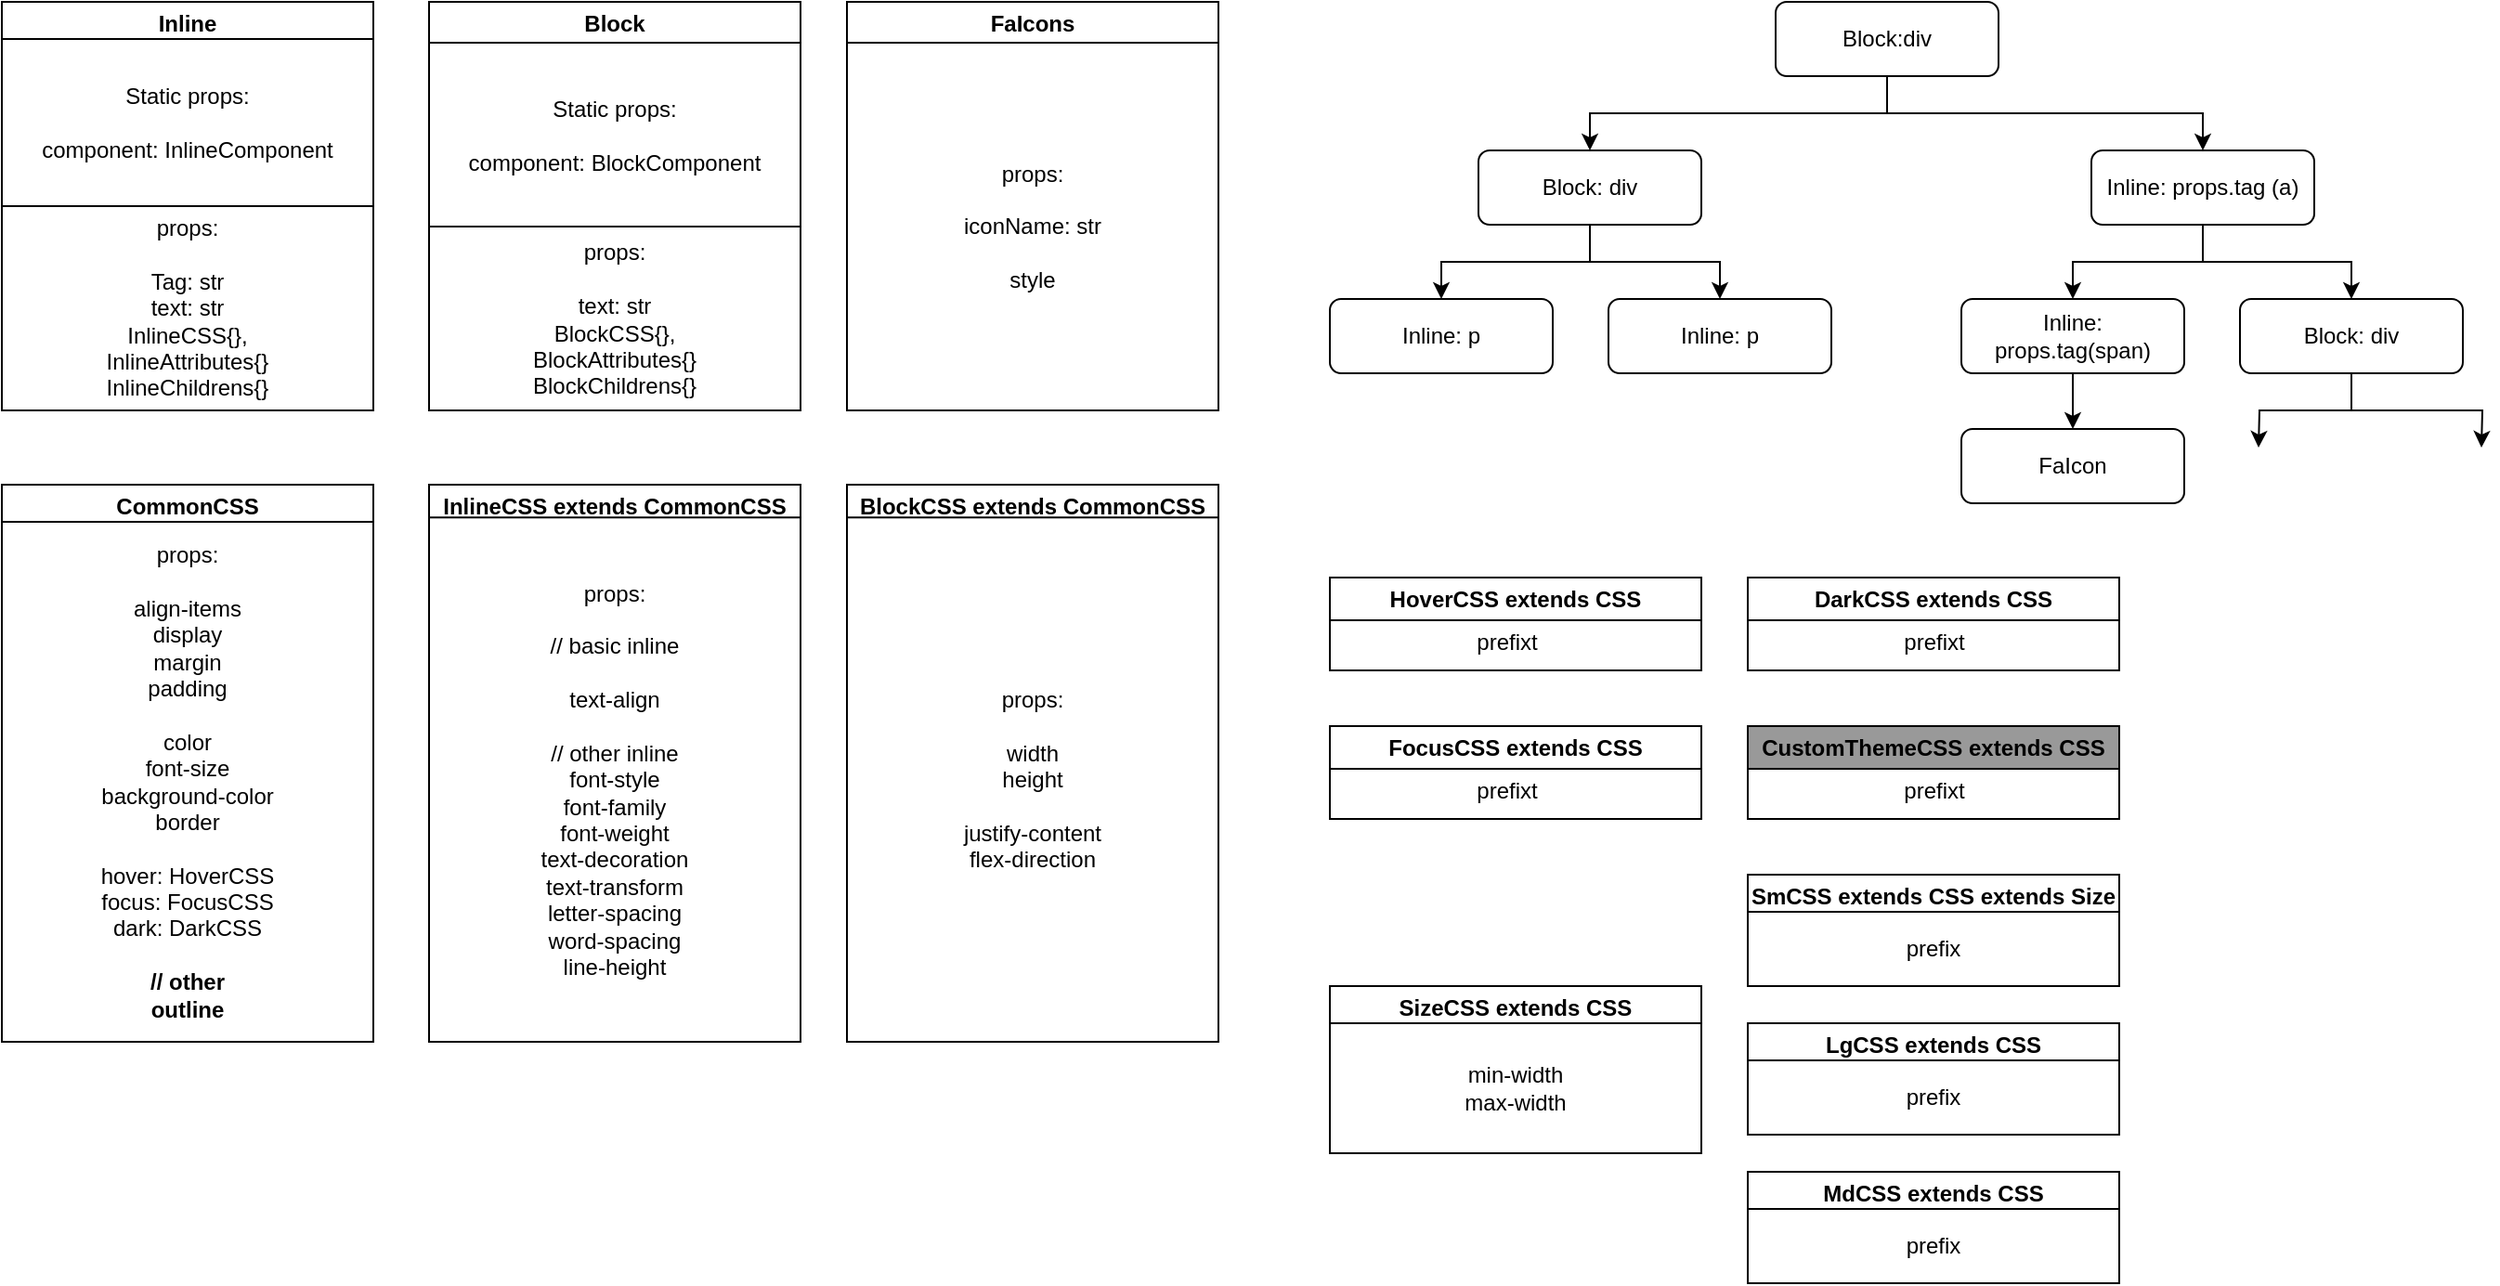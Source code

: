 <mxfile>
    <diagram id="yPxyJZ8AM_hMuL3Unpa9" name="complex gitflow">
        <mxGraphModel dx="1787" dy="859" grid="1" gridSize="10" guides="1" tooltips="1" connect="1" arrows="1" fold="1" page="1" pageScale="1" pageWidth="1100" pageHeight="850" math="0" shadow="0">
            <root>
                <mxCell id="0"/>
                <mxCell id="1" parent="0"/>
                <mxCell id="nIs_TiCdEZjcmo3SVBWc-33" value="" style="group" parent="1" vertex="1" connectable="0">
                    <mxGeometry x="460" y="410" width="1165" height="350" as="geometry"/>
                </mxCell>
                <mxCell id="nIs_TiCdEZjcmo3SVBWc-13" value="" style="group" parent="nIs_TiCdEZjcmo3SVBWc-33" vertex="1" connectable="0">
                    <mxGeometry x="-160" y="-330" width="200" height="220" as="geometry"/>
                </mxCell>
                <mxCell id="nIs_TiCdEZjcmo3SVBWc-5" value="Inline" style="swimlane;whiteSpace=wrap;html=1;" parent="nIs_TiCdEZjcmo3SVBWc-13" vertex="1">
                    <mxGeometry width="200" height="220" as="geometry"/>
                </mxCell>
                <mxCell id="nIs_TiCdEZjcmo3SVBWc-8" value="props:&lt;br&gt;&lt;br&gt;Tag: str&lt;br&gt;text: str&lt;br&gt;InlineCSS{}, &lt;br&gt;InlineAttributes{}&lt;br&gt;InlineChildrens{}" style="whiteSpace=wrap;html=1;" parent="nIs_TiCdEZjcmo3SVBWc-5" vertex="1">
                    <mxGeometry y="110" width="200" height="110" as="geometry"/>
                </mxCell>
                <mxCell id="nIs_TiCdEZjcmo3SVBWc-11" value="Static props:&lt;br&gt;&lt;br&gt;component: InlineComponent" style="whiteSpace=wrap;html=1;" parent="nIs_TiCdEZjcmo3SVBWc-13" vertex="1">
                    <mxGeometry y="20" width="200" height="90" as="geometry"/>
                </mxCell>
                <mxCell id="nIs_TiCdEZjcmo3SVBWc-14" value="" style="group" parent="nIs_TiCdEZjcmo3SVBWc-33" vertex="1" connectable="0">
                    <mxGeometry x="70" y="-330" width="200" height="220" as="geometry"/>
                </mxCell>
                <mxCell id="nIs_TiCdEZjcmo3SVBWc-15" value="Block" style="swimlane;whiteSpace=wrap;html=1;" parent="nIs_TiCdEZjcmo3SVBWc-14" vertex="1">
                    <mxGeometry width="200" height="220.0" as="geometry"/>
                </mxCell>
                <mxCell id="nIs_TiCdEZjcmo3SVBWc-16" value="props:&lt;br&gt;&lt;br&gt;text: str&lt;br&gt;BlockCSS{}, &lt;br&gt;BlockAttributes{}&lt;br&gt;BlockChildrens{}" style="whiteSpace=wrap;html=1;" parent="nIs_TiCdEZjcmo3SVBWc-15" vertex="1">
                    <mxGeometry y="121.0" width="200" height="99.0" as="geometry"/>
                </mxCell>
                <mxCell id="nIs_TiCdEZjcmo3SVBWc-17" value="Static props:&lt;br&gt;&lt;br&gt;component: BlockComponent" style="whiteSpace=wrap;html=1;" parent="nIs_TiCdEZjcmo3SVBWc-14" vertex="1">
                    <mxGeometry y="22" width="200" height="99.0" as="geometry"/>
                </mxCell>
                <mxCell id="nIs_TiCdEZjcmo3SVBWc-18" value="" style="group" parent="nIs_TiCdEZjcmo3SVBWc-33" vertex="1" connectable="0">
                    <mxGeometry x="295" y="-330" width="200" height="220" as="geometry"/>
                </mxCell>
                <mxCell id="nIs_TiCdEZjcmo3SVBWc-19" value="FaIcons" style="swimlane;whiteSpace=wrap;html=1;" parent="nIs_TiCdEZjcmo3SVBWc-18" vertex="1">
                    <mxGeometry width="200" height="220.0" as="geometry"/>
                </mxCell>
                <mxCell id="nIs_TiCdEZjcmo3SVBWc-20" value="props:&lt;br&gt;&lt;br&gt;iconName: str&lt;br&gt;&lt;br&gt;style" style="whiteSpace=wrap;html=1;" parent="nIs_TiCdEZjcmo3SVBWc-19" vertex="1">
                    <mxGeometry y="22" width="200" height="198.0" as="geometry"/>
                </mxCell>
                <mxCell id="nIs_TiCdEZjcmo3SVBWc-23" value="" style="group" parent="nIs_TiCdEZjcmo3SVBWc-33" vertex="1" connectable="0">
                    <mxGeometry x="70" y="-70" width="200" height="300" as="geometry"/>
                </mxCell>
                <mxCell id="nIs_TiCdEZjcmo3SVBWc-24" value="InlineCSS extends CommonCSS" style="swimlane;whiteSpace=wrap;html=1;" parent="nIs_TiCdEZjcmo3SVBWc-23" vertex="1">
                    <mxGeometry width="200" height="300" as="geometry"/>
                </mxCell>
                <mxCell id="nIs_TiCdEZjcmo3SVBWc-25" value="props:&lt;br&gt;&lt;br&gt;// basic inline&lt;br&gt;&lt;br&gt;text-align&lt;br&gt;&lt;br&gt;// other inline&lt;br&gt;font-style&lt;br&gt;font-family&lt;br&gt;font-weight&lt;br&gt;text-decoration&lt;br style=&quot;border-color: var(--border-color);&quot;&gt;text-transform&lt;br style=&quot;border-color: var(--border-color);&quot;&gt;letter-spacing&lt;br style=&quot;border-color: var(--border-color);&quot;&gt;word-spacing&lt;br style=&quot;border-color: var(--border-color);&quot;&gt;line-height" style="whiteSpace=wrap;html=1;" parent="nIs_TiCdEZjcmo3SVBWc-24" vertex="1">
                    <mxGeometry y="17.65" width="200" height="282.35" as="geometry"/>
                </mxCell>
                <mxCell id="nIs_TiCdEZjcmo3SVBWc-27" value="" style="group" parent="nIs_TiCdEZjcmo3SVBWc-33" vertex="1" connectable="0">
                    <mxGeometry x="560" y="-20" width="200" height="270" as="geometry"/>
                </mxCell>
                <mxCell id="nIs_TiCdEZjcmo3SVBWc-28" value="HoverCSS extends CSS" style="swimlane;whiteSpace=wrap;html=1;" parent="nIs_TiCdEZjcmo3SVBWc-27" vertex="1">
                    <mxGeometry x="-5" width="200" height="50" as="geometry"/>
                </mxCell>
                <mxCell id="nIs_TiCdEZjcmo3SVBWc-41" value="" style="group" parent="nIs_TiCdEZjcmo3SVBWc-27" vertex="1" connectable="0">
                    <mxGeometry x="-5" y="-110" width="200" height="270" as="geometry"/>
                </mxCell>
                <mxCell id="nIs_TiCdEZjcmo3SVBWc-42" value="SizeCSS extends CSS" style="swimlane;whiteSpace=wrap;html=1;" parent="nIs_TiCdEZjcmo3SVBWc-41" vertex="1">
                    <mxGeometry y="330" width="200" height="90" as="geometry"/>
                </mxCell>
                <mxCell id="nIs_TiCdEZjcmo3SVBWc-43" value="min-width&lt;br&gt;max-width" style="whiteSpace=wrap;html=1;" parent="nIs_TiCdEZjcmo3SVBWc-42" vertex="1">
                    <mxGeometry y="20" width="200" height="70" as="geometry"/>
                </mxCell>
                <mxCell id="9" value="prefixt" style="text;html=1;align=center;verticalAlign=middle;resizable=0;points=[];autosize=1;strokeColor=none;fillColor=none;" vertex="1" parent="nIs_TiCdEZjcmo3SVBWc-41">
                    <mxGeometry x="65" y="130" width="60" height="30" as="geometry"/>
                </mxCell>
                <mxCell id="10" value="prefixt" style="text;html=1;align=center;verticalAlign=middle;resizable=0;points=[];autosize=1;strokeColor=none;fillColor=none;" vertex="1" parent="nIs_TiCdEZjcmo3SVBWc-41">
                    <mxGeometry x="65" y="210" width="60" height="30" as="geometry"/>
                </mxCell>
                <mxCell id="nIs_TiCdEZjcmo3SVBWc-34" value="FocusCSS extends CSS" style="swimlane;whiteSpace=wrap;html=1;" parent="nIs_TiCdEZjcmo3SVBWc-33" vertex="1">
                    <mxGeometry x="555" y="60" width="200" height="50" as="geometry"/>
                </mxCell>
                <mxCell id="nIs_TiCdEZjcmo3SVBWc-37" value="" style="group" parent="nIs_TiCdEZjcmo3SVBWc-33" vertex="1" connectable="0">
                    <mxGeometry x="780" y="-20" width="200" height="300" as="geometry"/>
                </mxCell>
                <mxCell id="nIs_TiCdEZjcmo3SVBWc-38" value="DarkCSS extends CSS" style="swimlane;whiteSpace=wrap;html=1;" parent="nIs_TiCdEZjcmo3SVBWc-37" vertex="1">
                    <mxGeometry width="200" height="50" as="geometry"/>
                </mxCell>
                <mxCell id="11" value="prefixt" style="text;html=1;align=center;verticalAlign=middle;resizable=0;points=[];autosize=1;strokeColor=none;fillColor=none;" vertex="1" parent="nIs_TiCdEZjcmo3SVBWc-38">
                    <mxGeometry x="70" y="20" width="60" height="30" as="geometry"/>
                </mxCell>
                <mxCell id="nIs_TiCdEZjcmo3SVBWc-39" value="" style="group" parent="nIs_TiCdEZjcmo3SVBWc-37" vertex="1" connectable="0">
                    <mxGeometry y="80" width="200" height="220" as="geometry"/>
                </mxCell>
                <mxCell id="nIs_TiCdEZjcmo3SVBWc-40" value="CustomThemeCSS extends CSS" style="swimlane;whiteSpace=wrap;html=1;fillColor=#999999;" parent="nIs_TiCdEZjcmo3SVBWc-39" vertex="1">
                    <mxGeometry width="200" height="50" as="geometry"/>
                </mxCell>
                <mxCell id="12" value="prefixt" style="text;html=1;align=center;verticalAlign=middle;resizable=0;points=[];autosize=1;strokeColor=none;fillColor=none;" vertex="1" parent="nIs_TiCdEZjcmo3SVBWc-40">
                    <mxGeometry x="70" y="20" width="60" height="30" as="geometry"/>
                </mxCell>
                <mxCell id="nIs_TiCdEZjcmo3SVBWc-49" value="SmCSS extends CSS extends Size" style="swimlane;whiteSpace=wrap;html=1;" parent="nIs_TiCdEZjcmo3SVBWc-39" vertex="1">
                    <mxGeometry y="80" width="200" height="60" as="geometry"/>
                </mxCell>
                <mxCell id="nIs_TiCdEZjcmo3SVBWc-50" value="prefix" style="whiteSpace=wrap;html=1;" parent="nIs_TiCdEZjcmo3SVBWc-49" vertex="1">
                    <mxGeometry y="20" width="200" height="40" as="geometry"/>
                </mxCell>
                <mxCell id="5" value="LgCSS extends CSS" style="swimlane;whiteSpace=wrap;html=1;" vertex="1" parent="nIs_TiCdEZjcmo3SVBWc-39">
                    <mxGeometry y="160" width="200" height="60" as="geometry"/>
                </mxCell>
                <mxCell id="6" value="prefix" style="whiteSpace=wrap;html=1;" vertex="1" parent="5">
                    <mxGeometry y="20" width="200" height="40" as="geometry"/>
                </mxCell>
                <mxCell id="nIs_TiCdEZjcmo3SVBWc-51" value="CommonCSS" style="swimlane;whiteSpace=wrap;html=1;" parent="nIs_TiCdEZjcmo3SVBWc-33" vertex="1">
                    <mxGeometry x="-160" y="-70" width="200" height="300" as="geometry"/>
                </mxCell>
                <mxCell id="nIs_TiCdEZjcmo3SVBWc-52" value="props:&lt;br&gt;&lt;br&gt;align-items&lt;br&gt;display&lt;br&gt;margin&lt;br&gt;padding&lt;br&gt;&lt;br&gt;color&lt;br style=&quot;border-color: var(--border-color);&quot;&gt;font-size&lt;br&gt;background-color&lt;br&gt;border&lt;br&gt;&lt;br&gt;hover: HoverCSS&lt;br&gt;focus: FocusCSS&lt;br&gt;dark: DarkCSS&lt;br&gt;&lt;br&gt;&lt;b&gt;// other&lt;br&gt;outline&lt;/b&gt;" style="whiteSpace=wrap;html=1;" parent="nIs_TiCdEZjcmo3SVBWc-51" vertex="1">
                    <mxGeometry y="20" width="200" height="280" as="geometry"/>
                </mxCell>
                <mxCell id="nIs_TiCdEZjcmo3SVBWc-53" value="" style="group" parent="nIs_TiCdEZjcmo3SVBWc-33" vertex="1" connectable="0">
                    <mxGeometry x="295" y="-70" width="200" height="300" as="geometry"/>
                </mxCell>
                <mxCell id="nIs_TiCdEZjcmo3SVBWc-54" value="BlockCSS extends CommonCSS" style="swimlane;whiteSpace=wrap;html=1;" parent="nIs_TiCdEZjcmo3SVBWc-53" vertex="1">
                    <mxGeometry width="200" height="300" as="geometry"/>
                </mxCell>
                <mxCell id="nIs_TiCdEZjcmo3SVBWc-55" value="props:&lt;br&gt;&lt;br&gt;width&lt;br style=&quot;border-color: var(--border-color);&quot;&gt;height&lt;br&gt;&lt;br&gt;justify-content&lt;br&gt;flex-direction" style="whiteSpace=wrap;html=1;" parent="nIs_TiCdEZjcmo3SVBWc-54" vertex="1">
                    <mxGeometry y="17.65" width="200" height="282.35" as="geometry"/>
                </mxCell>
                <mxCell id="nIs_TiCdEZjcmo3SVBWc-56" value="Block:div" style="rounded=1;whiteSpace=wrap;html=1;" parent="nIs_TiCdEZjcmo3SVBWc-33" vertex="1">
                    <mxGeometry x="795" y="-330" width="120" height="40" as="geometry"/>
                </mxCell>
                <mxCell id="nIs_TiCdEZjcmo3SVBWc-58" value="Block: div" style="rounded=1;whiteSpace=wrap;html=1;" parent="nIs_TiCdEZjcmo3SVBWc-33" vertex="1">
                    <mxGeometry x="635" y="-250" width="120" height="40" as="geometry"/>
                </mxCell>
                <mxCell id="nIs_TiCdEZjcmo3SVBWc-60" style="edgeStyle=orthogonalEdgeStyle;rounded=0;orthogonalLoop=1;jettySize=auto;html=1;" parent="nIs_TiCdEZjcmo3SVBWc-33" source="nIs_TiCdEZjcmo3SVBWc-56" target="nIs_TiCdEZjcmo3SVBWc-58" edge="1">
                    <mxGeometry relative="1" as="geometry">
                        <Array as="points">
                            <mxPoint x="855" y="-270"/>
                            <mxPoint x="695" y="-270"/>
                        </Array>
                    </mxGeometry>
                </mxCell>
                <mxCell id="nIs_TiCdEZjcmo3SVBWc-59" value="Inline: props.tag (a)" style="rounded=1;whiteSpace=wrap;html=1;" parent="nIs_TiCdEZjcmo3SVBWc-33" vertex="1">
                    <mxGeometry x="965" y="-250" width="120" height="40" as="geometry"/>
                </mxCell>
                <mxCell id="nIs_TiCdEZjcmo3SVBWc-61" style="edgeStyle=orthogonalEdgeStyle;rounded=0;orthogonalLoop=1;jettySize=auto;html=1;exitX=0.5;exitY=1;exitDx=0;exitDy=0;entryX=0.5;entryY=0;entryDx=0;entryDy=0;" parent="nIs_TiCdEZjcmo3SVBWc-33" source="nIs_TiCdEZjcmo3SVBWc-56" target="nIs_TiCdEZjcmo3SVBWc-59" edge="1">
                    <mxGeometry relative="1" as="geometry"/>
                </mxCell>
                <mxCell id="nIs_TiCdEZjcmo3SVBWc-62" value="Inline: p" style="rounded=1;whiteSpace=wrap;html=1;" parent="nIs_TiCdEZjcmo3SVBWc-33" vertex="1">
                    <mxGeometry x="555" y="-170" width="120" height="40" as="geometry"/>
                </mxCell>
                <mxCell id="nIs_TiCdEZjcmo3SVBWc-68" style="edgeStyle=orthogonalEdgeStyle;rounded=0;orthogonalLoop=1;jettySize=auto;html=1;exitX=0.5;exitY=1;exitDx=0;exitDy=0;entryX=0.5;entryY=0;entryDx=0;entryDy=0;" parent="nIs_TiCdEZjcmo3SVBWc-33" source="nIs_TiCdEZjcmo3SVBWc-58" target="nIs_TiCdEZjcmo3SVBWc-62" edge="1">
                    <mxGeometry relative="1" as="geometry"/>
                </mxCell>
                <mxCell id="nIs_TiCdEZjcmo3SVBWc-63" value="Inline: p" style="rounded=1;whiteSpace=wrap;html=1;" parent="nIs_TiCdEZjcmo3SVBWc-33" vertex="1">
                    <mxGeometry x="705" y="-170" width="120" height="40" as="geometry"/>
                </mxCell>
                <mxCell id="nIs_TiCdEZjcmo3SVBWc-69" style="edgeStyle=orthogonalEdgeStyle;rounded=0;orthogonalLoop=1;jettySize=auto;html=1;exitX=0.5;exitY=1;exitDx=0;exitDy=0;entryX=0.5;entryY=0;entryDx=0;entryDy=0;" parent="nIs_TiCdEZjcmo3SVBWc-33" source="nIs_TiCdEZjcmo3SVBWc-58" target="nIs_TiCdEZjcmo3SVBWc-63" edge="1">
                    <mxGeometry relative="1" as="geometry"/>
                </mxCell>
                <mxCell id="nIs_TiCdEZjcmo3SVBWc-64" value="Inline: props.tag(span)" style="rounded=1;whiteSpace=wrap;html=1;" parent="nIs_TiCdEZjcmo3SVBWc-33" vertex="1">
                    <mxGeometry x="895" y="-170" width="120" height="40" as="geometry"/>
                </mxCell>
                <mxCell id="nIs_TiCdEZjcmo3SVBWc-66" style="edgeStyle=orthogonalEdgeStyle;rounded=0;orthogonalLoop=1;jettySize=auto;html=1;exitX=0.5;exitY=1;exitDx=0;exitDy=0;entryX=0.5;entryY=0;entryDx=0;entryDy=0;" parent="nIs_TiCdEZjcmo3SVBWc-33" source="nIs_TiCdEZjcmo3SVBWc-59" target="nIs_TiCdEZjcmo3SVBWc-64" edge="1">
                    <mxGeometry relative="1" as="geometry"/>
                </mxCell>
                <mxCell id="nIs_TiCdEZjcmo3SVBWc-73" style="edgeStyle=orthogonalEdgeStyle;rounded=0;orthogonalLoop=1;jettySize=auto;html=1;exitX=0.5;exitY=1;exitDx=0;exitDy=0;" parent="nIs_TiCdEZjcmo3SVBWc-33" source="nIs_TiCdEZjcmo3SVBWc-65" edge="1">
                    <mxGeometry relative="1" as="geometry">
                        <mxPoint x="1175" y="-90" as="targetPoint"/>
                    </mxGeometry>
                </mxCell>
                <mxCell id="nIs_TiCdEZjcmo3SVBWc-74" style="edgeStyle=orthogonalEdgeStyle;rounded=0;orthogonalLoop=1;jettySize=auto;html=1;exitX=0.5;exitY=1;exitDx=0;exitDy=0;" parent="nIs_TiCdEZjcmo3SVBWc-33" source="nIs_TiCdEZjcmo3SVBWc-65" edge="1">
                    <mxGeometry relative="1" as="geometry">
                        <mxPoint x="1055" y="-90" as="targetPoint"/>
                    </mxGeometry>
                </mxCell>
                <mxCell id="nIs_TiCdEZjcmo3SVBWc-65" value="Block: div" style="rounded=1;whiteSpace=wrap;html=1;" parent="nIs_TiCdEZjcmo3SVBWc-33" vertex="1">
                    <mxGeometry x="1045" y="-170" width="120" height="40" as="geometry"/>
                </mxCell>
                <mxCell id="nIs_TiCdEZjcmo3SVBWc-67" style="edgeStyle=orthogonalEdgeStyle;rounded=0;orthogonalLoop=1;jettySize=auto;html=1;exitX=0.5;exitY=1;exitDx=0;exitDy=0;entryX=0.5;entryY=0;entryDx=0;entryDy=0;" parent="nIs_TiCdEZjcmo3SVBWc-33" source="nIs_TiCdEZjcmo3SVBWc-59" target="nIs_TiCdEZjcmo3SVBWc-65" edge="1">
                    <mxGeometry relative="1" as="geometry"/>
                </mxCell>
                <mxCell id="nIs_TiCdEZjcmo3SVBWc-70" value="FaIcon" style="rounded=1;whiteSpace=wrap;html=1;" parent="nIs_TiCdEZjcmo3SVBWc-33" vertex="1">
                    <mxGeometry x="895" y="-100" width="120" height="40" as="geometry"/>
                </mxCell>
                <mxCell id="nIs_TiCdEZjcmo3SVBWc-71" style="edgeStyle=orthogonalEdgeStyle;rounded=0;orthogonalLoop=1;jettySize=auto;html=1;exitX=0.5;exitY=1;exitDx=0;exitDy=0;entryX=0.5;entryY=0;entryDx=0;entryDy=0;" parent="nIs_TiCdEZjcmo3SVBWc-33" source="nIs_TiCdEZjcmo3SVBWc-64" target="nIs_TiCdEZjcmo3SVBWc-70" edge="1">
                    <mxGeometry relative="1" as="geometry"/>
                </mxCell>
                <mxCell id="2" value="MdCSS extends CSS" style="swimlane;whiteSpace=wrap;html=1;" vertex="1" parent="nIs_TiCdEZjcmo3SVBWc-33">
                    <mxGeometry x="780" y="300" width="200" height="60" as="geometry"/>
                </mxCell>
                <mxCell id="3" value="prefix" style="whiteSpace=wrap;html=1;" vertex="1" parent="2">
                    <mxGeometry y="20" width="200" height="40" as="geometry"/>
                </mxCell>
            </root>
        </mxGraphModel>
    </diagram>
</mxfile>